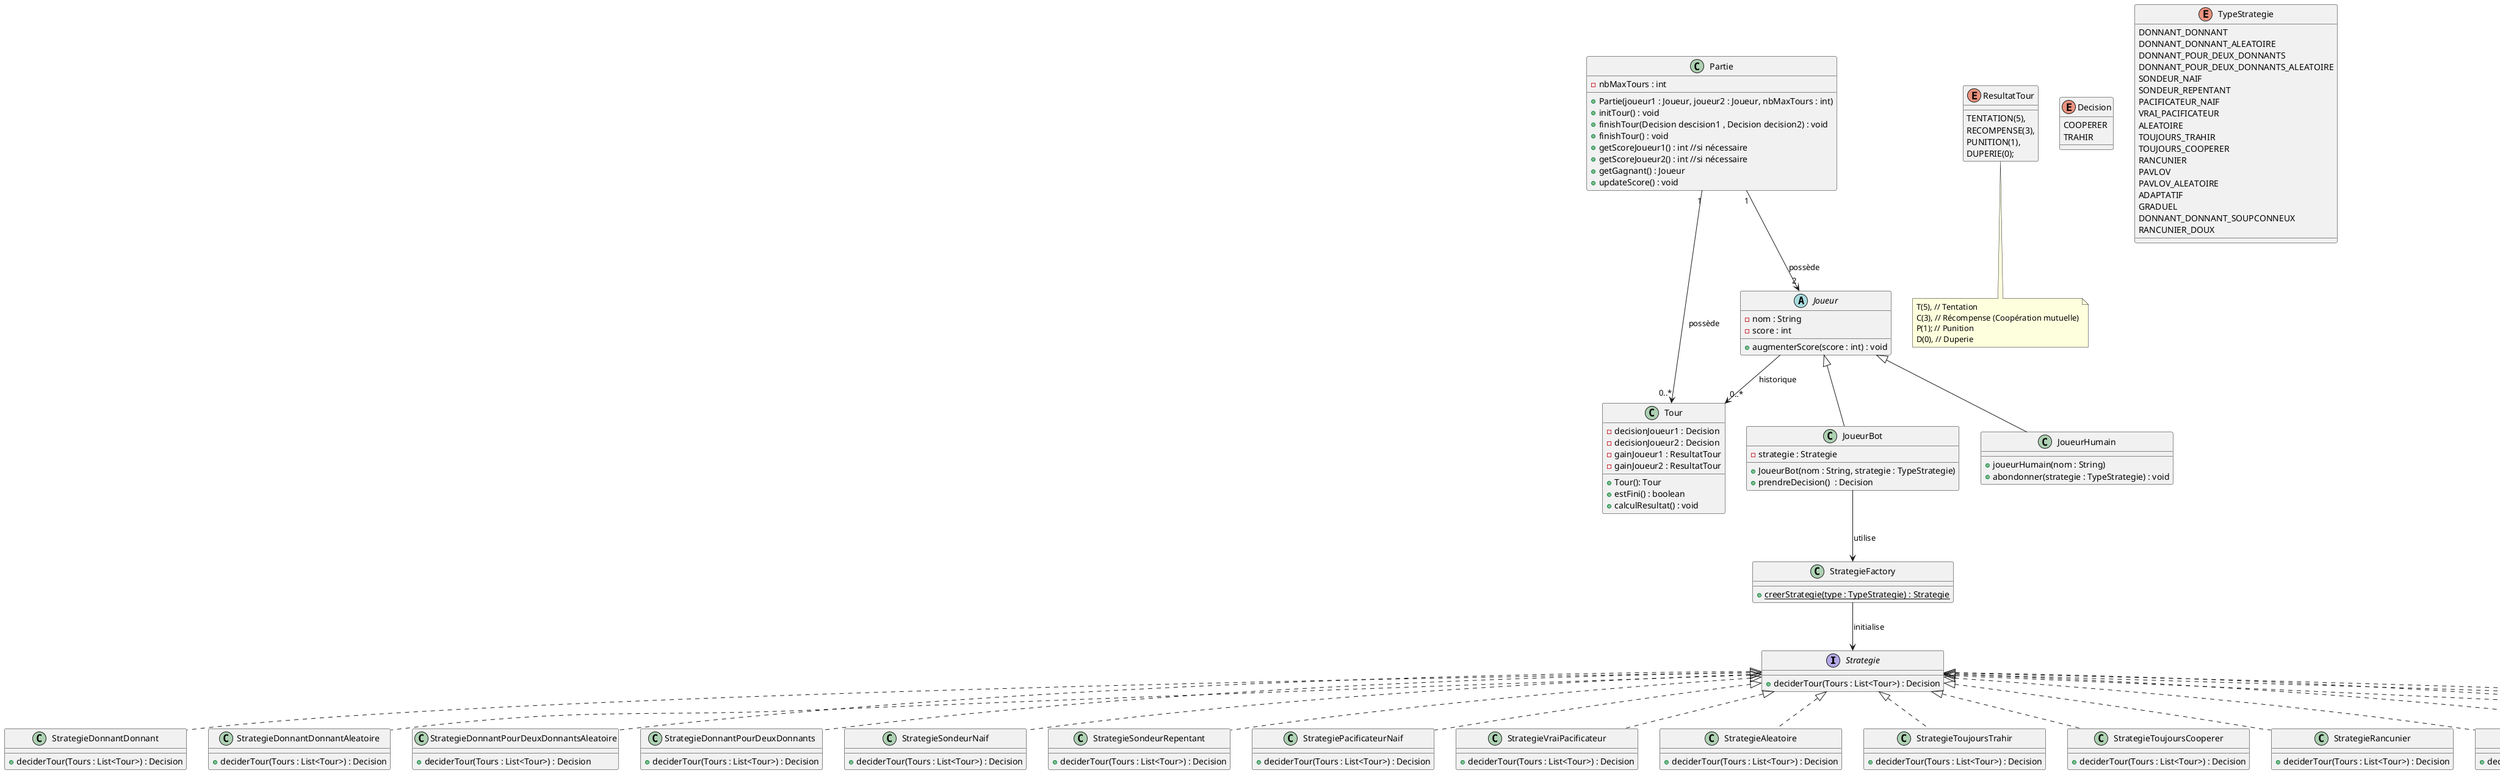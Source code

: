 @startuml

'tous les class de startegie va implementer interface stratégie
'ce qui permets d'avoir startégie sous forme patron stratégie

interface Strategie{
    +deciderTour(Tours : List<Tour>) : Decision
}



class StrategieFactory{
    + {static}creerStrategie(type : TypeStrategie) : Strategie
}

JoueurBot  -->  StrategieFactory : utilise

StrategieFactory -->  Strategie : initialise

class Partie{
    -nbMaxTours : int
    +Partie(joueur1 : Joueur, joueur2 : Joueur, nbMaxTours : int)
    +initTour() : void
    +finishTour(Decision descision1 , Decision decision2) : void
    +finishTour() : void
    +getScoreJoueur1() : int //si nécessaire
    +getScoreJoueur2() : int //si nécessaire
    +getGagnant() : Joueur
    +updateScore() : void

}
Partie "1" --> "0..*" Tour : possède
Partie "1" --> "2" Joueur : possède

abstract class Joueur{
    -nom : String
    -score : int
    '+{abstract}prendreDecision()  : Decision
    +augmenterScore(score : int) : void
}


class JoueurHumain extends Joueur{
    +joueurHumain(nom : String)
    '+prendreDecision() : Decision
    +abondonner(strategie : TypeStrategie) : void
}

class JoueurBot extends Joueur{
    -strategie : Strategie
    +JoueurBot(nom : String, strategie : TypeStrategie)
    +prendreDecision()  : Decision
}
Joueur  --> "0..*" Tour : historique

 'les attributs sonts tous finale car ils ne changent pas
class Tour{
    -decisionJoueur1 : Decision
    -decisionJoueur2 : Decision
    -gainJoueur1 : ResultatTour
    -gainJoueur2 : ResultatTour
    +Tour(): Tour
    +estFini() : boolean
    +calculResultat() : void

}

'enum TypeJoueur{
'    HUMAIN
'    BOT
'}

enum ResultatTour{
    TENTATION(5),
    RECOMPENSE(3),
    PUNITION(1),
    DUPERIE(0);
}

note bottom of ResultatTour
        T(5), // Tentation
        C(3), // Récompense (Coopération mutuelle)
        P(1); // Punition
        D(0), // Duperie
end note

enum Decision{
    COOPERER
    TRAHIR
}
enum TypeStrategie{
    DONNANT_DONNANT
    DONNANT_DONNANT_ALEATOIRE
    DONNANT_POUR_DEUX_DONNANTS
    DONNANT_POUR_DEUX_DONNANTS_ALEATOIRE
    SONDEUR_NAIF
    SONDEUR_REPENTANT
    PACIFICATEUR_NAIF
    VRAI_PACIFICATEUR
    ALEATOIRE
    TOUJOURS_TRAHIR
    TOUJOURS_COOPERER
    RANCUNIER
    PAVLOV
    PAVLOV_ALEATOIRE
    ADAPTATIF
    GRADUEL
    DONNANT_DONNANT_SOUPCONNEUX
    RANCUNIER_DOUX
}

class StrategieDonnantDonnant implements Strategie {
    +deciderTour(Tours : List<Tour>) : Decision
}

class StrategieDonnantDonnantAleatoire implements Strategie {
    +deciderTour(Tours : List<Tour>) : Decision
}

class StrategieDonnantPourDeuxDonnantsAleatoire implements Strategie {
    +deciderTour(Tours : List<Tour>) : Decision
}

class StrategieDonnantPourDeuxDonnants implements Strategie {
    +deciderTour(Tours : List<Tour>) : Decision
}

class StrategieSondeurNaif implements Strategie {
    +deciderTour(Tours : List<Tour>) : Decision
}

class StrategieSondeurRepentant implements Strategie {
    +deciderTour(Tours : List<Tour>) : Decision
}

class StrategiePacificateurNaif implements Strategie {
    +deciderTour(Tours : List<Tour>) : Decision
}

class StrategieVraiPacificateur implements Strategie {
    +deciderTour(Tours : List<Tour>) : Decision
}

class StrategieAleatoire implements Strategie {
    +deciderTour(Tours : List<Tour>) : Decision
}

class StrategieToujoursTrahir implements Strategie {
    +deciderTour(Tours : List<Tour>) : Decision
}

class StrategieToujoursCooperer implements Strategie {
    +deciderTour(Tours : List<Tour>) : Decision
}

class StrategieRancunier implements Strategie {
    +deciderTour(Tours : List<Tour>) : Decision
}

class StrategiePavlov implements Strategie {
    +deciderTour(Tours : List<Tour>) : Decision
}

class StrategiePavlovAleatoire implements Strategie {
    +deciderTour(Tours : List<Tour>) : Decision
}

class StrategieAdaptatif implements Strategie {
    +deciderTour(Tours : List<Tour>) : Decision
}

class StrategieGraduel implements Strategie {
    +deciderTour(Tours : List<Tour>) : Decision
}

class StrategieDonnantDonnantSoupconneux implements Strategie {
    +deciderTour(Tours : List<Tour>) : Decision
}

class StrategieRancunierDoux implements Strategie {
    +deciderTour(Tours : List<Tour>) : Decision
}





@enduml